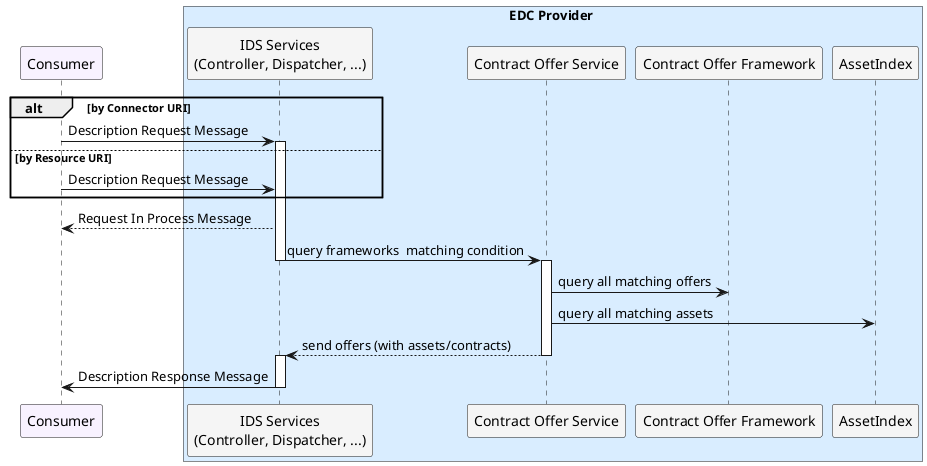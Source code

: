 '
'  Copyright (c) 2021 Daimler TSS GmbH
'
'  This program and the accompanying materials are made available under the
'  terms of the Apache License, Version 2.0 which is available at
'  https://www.apache.org/licenses/LICENSE-2.0
'
'  SPDX-License-Identifier: Apache-2.0
'
'  Contributors:
'       Daimler TSS GmbH - Initial Draft
'
'

@startuml

skinParam NoteBackgroundColor WhiteSmoke
skinParam NoteFontColor Black
skinParam ParticipantBackgroundColor WhiteSmoke
skinParam ActorBackgroundColor WhiteSmoke
skinParam AgentBackgroundColor White
skinParam AgentBorderColor SkyBlue
skinparam shadowing false

!define ConsumerColor f8f2ff
!define ProviderColor d9edff
!define WarningColor Business
!define LeadColor Technology

participant Consumer as "Consumer" #ConsumerColor

box EDC Provider #ProviderColor
    participant IDS as "IDS Services\n(Controller, Dispatcher, ...)"
    participant Service as "Contract Offer Service"
    participant Framework as "Contract Offer Framework"
    participant AssetIndex as "AssetIndex"
end box

alt by Connector URI
    Consumer -> IDS ++: Description Request Message
else by Resource URI
    Consumer -> IDS: Description Request Message
end

IDS --> Consumer: Request In Process Message

IDS -> Service --++: query frameworks  matching condition
    Service -> Framework : query all matching offers
    Service -> AssetIndex : query all matching assets
return send offers (with assets/contracts)

activate IDS
IDS -> Consumer --: Description Response Message

@enduml